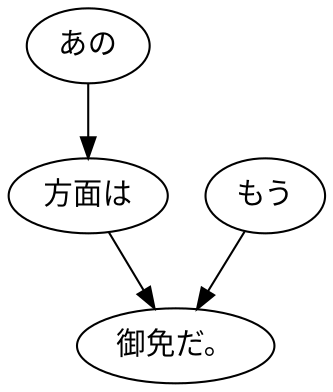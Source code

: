 digraph graph7423 {
	node0 [label="あの"];
	node1 [label="方面は"];
	node2 [label="もう"];
	node3 [label="御免だ。"];
	node0 -> node1;
	node1 -> node3;
	node2 -> node3;
}
